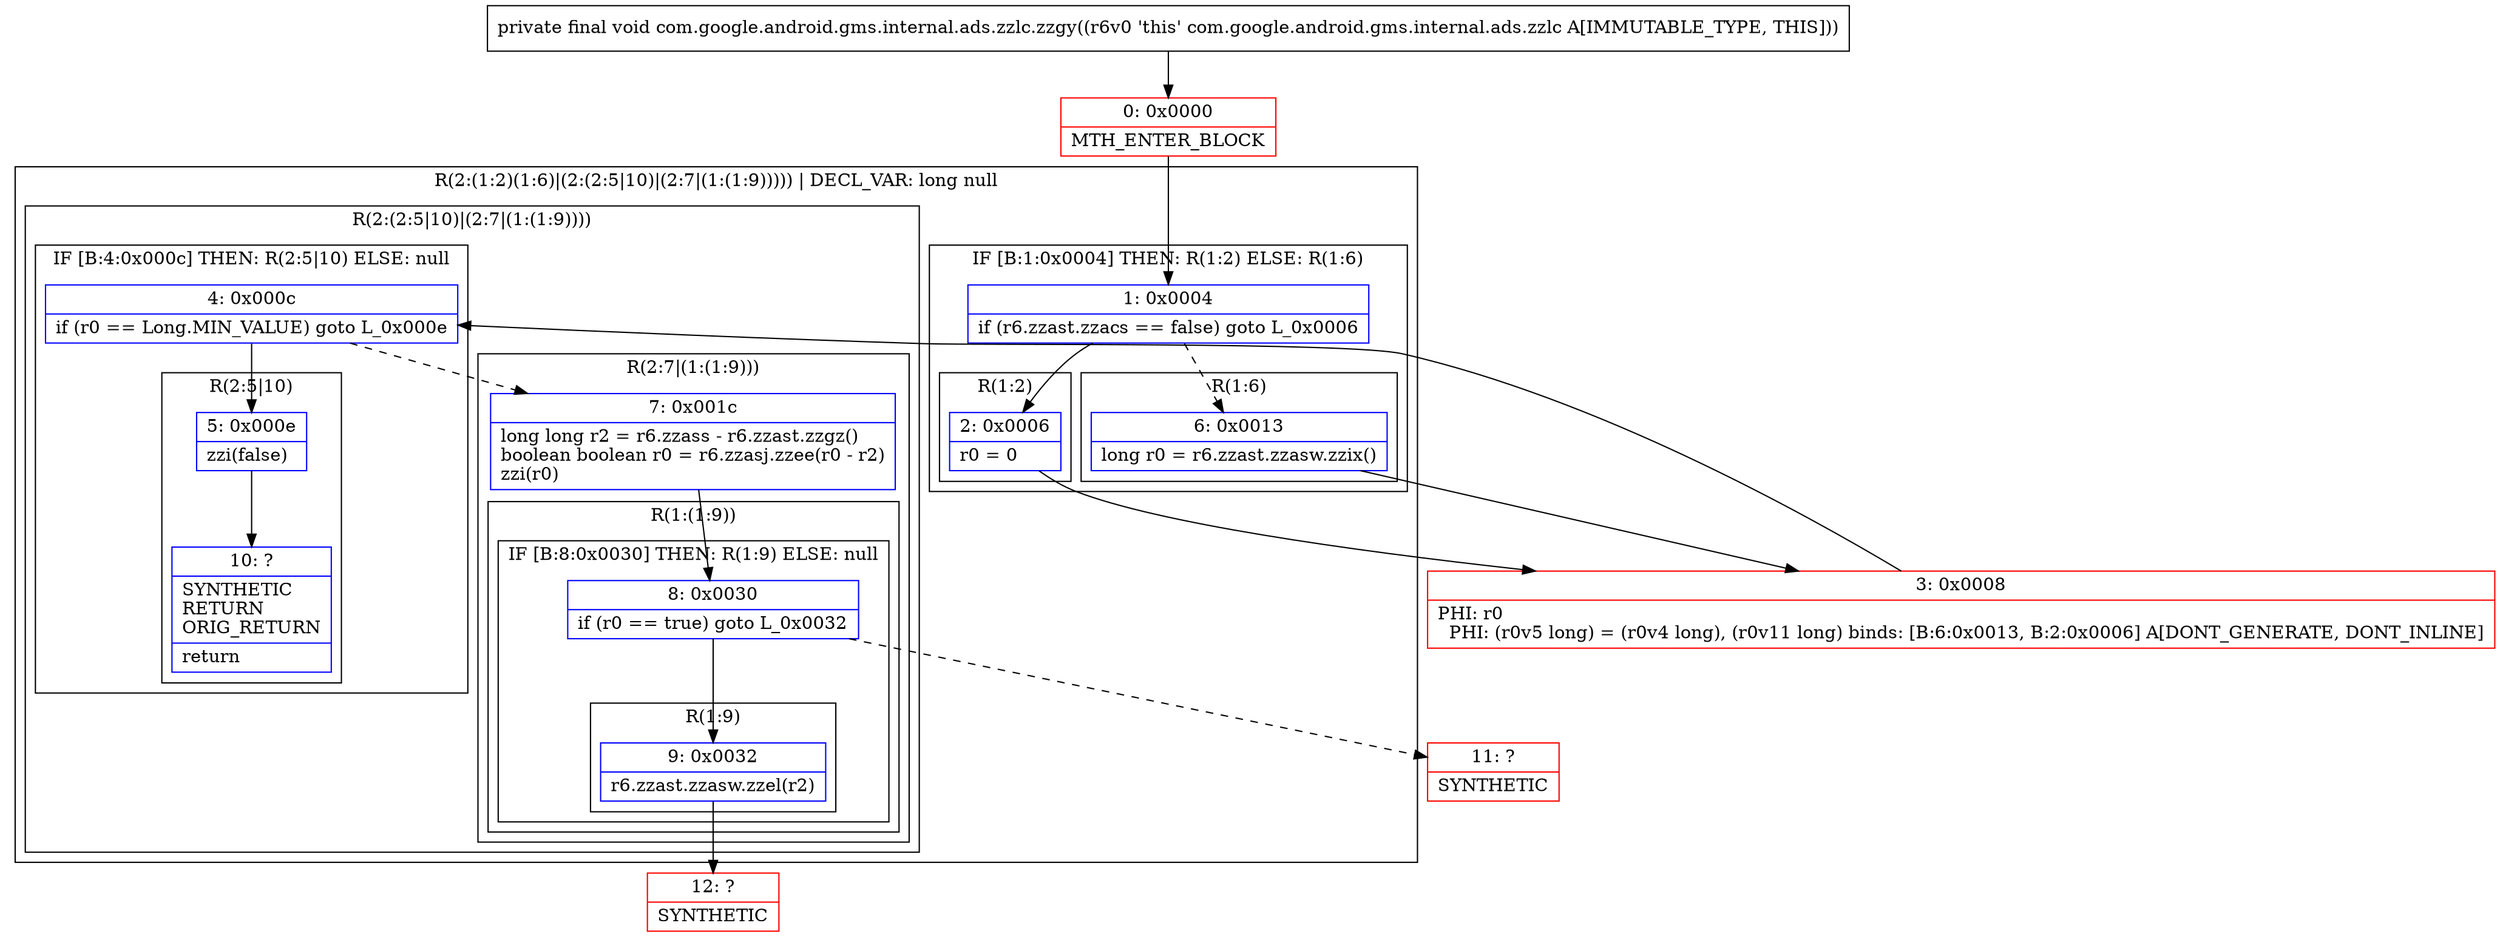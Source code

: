digraph "CFG forcom.google.android.gms.internal.ads.zzlc.zzgy()V" {
subgraph cluster_Region_1198664691 {
label = "R(2:(1:2)(1:6)|(2:(2:5|10)|(2:7|(1:(1:9))))) | DECL_VAR: long null\l";
node [shape=record,color=blue];
subgraph cluster_IfRegion_1984446802 {
label = "IF [B:1:0x0004] THEN: R(1:2) ELSE: R(1:6)";
node [shape=record,color=blue];
Node_1 [shape=record,label="{1\:\ 0x0004|if (r6.zzast.zzacs == false) goto L_0x0006\l}"];
subgraph cluster_Region_226673413 {
label = "R(1:2)";
node [shape=record,color=blue];
Node_2 [shape=record,label="{2\:\ 0x0006|r0 = 0\l}"];
}
subgraph cluster_Region_1732517351 {
label = "R(1:6)";
node [shape=record,color=blue];
Node_6 [shape=record,label="{6\:\ 0x0013|long r0 = r6.zzast.zzasw.zzix()\l}"];
}
}
subgraph cluster_Region_1942951455 {
label = "R(2:(2:5|10)|(2:7|(1:(1:9))))";
node [shape=record,color=blue];
subgraph cluster_IfRegion_701020327 {
label = "IF [B:4:0x000c] THEN: R(2:5|10) ELSE: null";
node [shape=record,color=blue];
Node_4 [shape=record,label="{4\:\ 0x000c|if (r0 == Long.MIN_VALUE) goto L_0x000e\l}"];
subgraph cluster_Region_2142446558 {
label = "R(2:5|10)";
node [shape=record,color=blue];
Node_5 [shape=record,label="{5\:\ 0x000e|zzi(false)\l}"];
Node_10 [shape=record,label="{10\:\ ?|SYNTHETIC\lRETURN\lORIG_RETURN\l|return\l}"];
}
}
subgraph cluster_Region_281510337 {
label = "R(2:7|(1:(1:9)))";
node [shape=record,color=blue];
Node_7 [shape=record,label="{7\:\ 0x001c|long long r2 = r6.zzass \- r6.zzast.zzgz()\lboolean boolean r0 = r6.zzasj.zzee(r0 \- r2)\lzzi(r0)\l}"];
subgraph cluster_Region_1262862251 {
label = "R(1:(1:9))";
node [shape=record,color=blue];
subgraph cluster_IfRegion_979041343 {
label = "IF [B:8:0x0030] THEN: R(1:9) ELSE: null";
node [shape=record,color=blue];
Node_8 [shape=record,label="{8\:\ 0x0030|if (r0 == true) goto L_0x0032\l}"];
subgraph cluster_Region_2109111627 {
label = "R(1:9)";
node [shape=record,color=blue];
Node_9 [shape=record,label="{9\:\ 0x0032|r6.zzast.zzasw.zzel(r2)\l}"];
}
}
}
}
}
}
Node_0 [shape=record,color=red,label="{0\:\ 0x0000|MTH_ENTER_BLOCK\l}"];
Node_3 [shape=record,color=red,label="{3\:\ 0x0008|PHI: r0 \l  PHI: (r0v5 long) = (r0v4 long), (r0v11 long) binds: [B:6:0x0013, B:2:0x0006] A[DONT_GENERATE, DONT_INLINE]\l}"];
Node_11 [shape=record,color=red,label="{11\:\ ?|SYNTHETIC\l}"];
Node_12 [shape=record,color=red,label="{12\:\ ?|SYNTHETIC\l}"];
MethodNode[shape=record,label="{private final void com.google.android.gms.internal.ads.zzlc.zzgy((r6v0 'this' com.google.android.gms.internal.ads.zzlc A[IMMUTABLE_TYPE, THIS])) }"];
MethodNode -> Node_0;
Node_1 -> Node_2;
Node_1 -> Node_6[style=dashed];
Node_2 -> Node_3;
Node_6 -> Node_3;
Node_4 -> Node_5;
Node_4 -> Node_7[style=dashed];
Node_5 -> Node_10;
Node_7 -> Node_8;
Node_8 -> Node_9;
Node_8 -> Node_11[style=dashed];
Node_9 -> Node_12;
Node_0 -> Node_1;
Node_3 -> Node_4;
}

